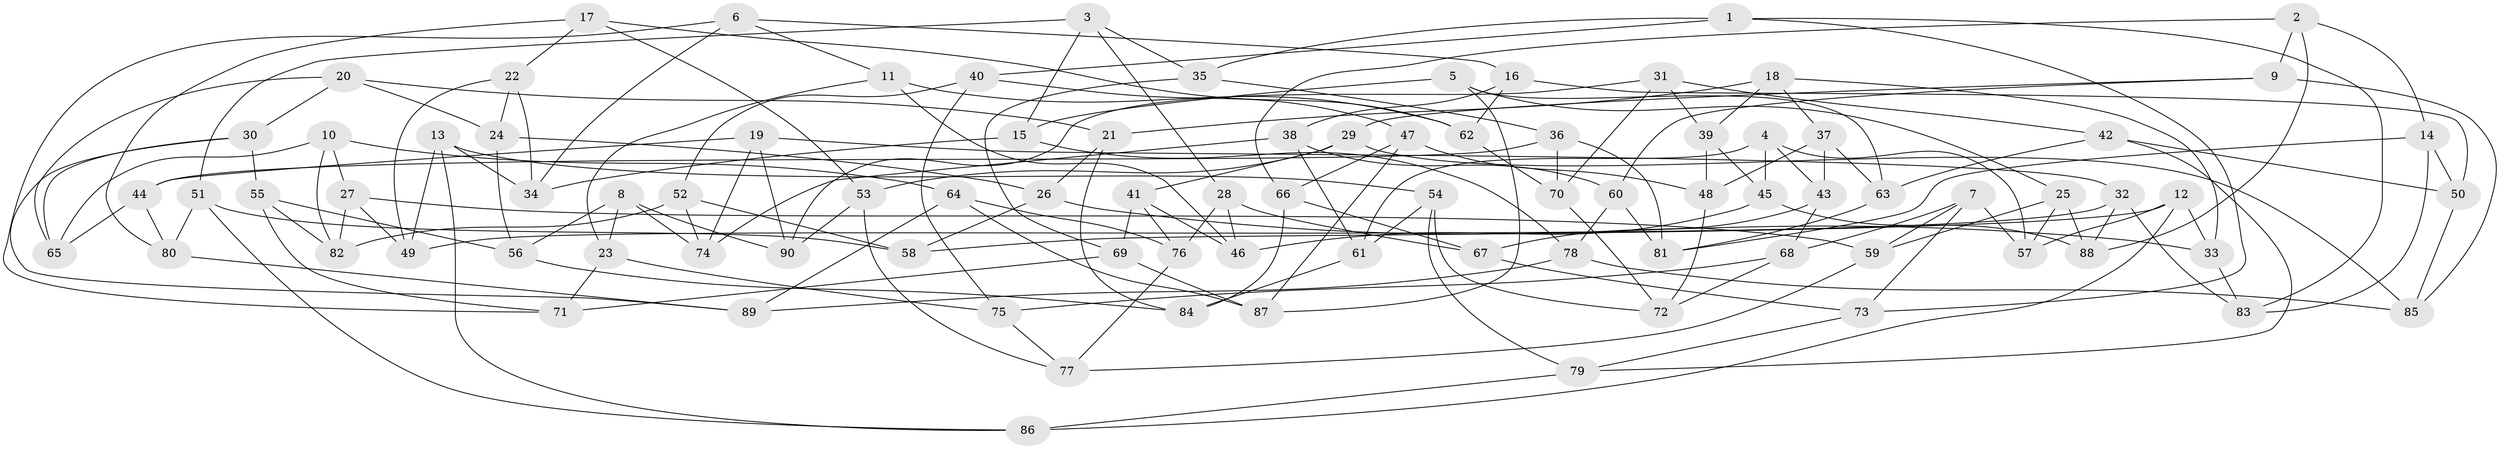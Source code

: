 // coarse degree distribution, {6: 0.5925925925925926, 4: 0.2962962962962963, 5: 0.07407407407407407, 3: 0.037037037037037035}
// Generated by graph-tools (version 1.1) at 2025/52/02/27/25 19:52:28]
// undirected, 90 vertices, 180 edges
graph export_dot {
graph [start="1"]
  node [color=gray90,style=filled];
  1;
  2;
  3;
  4;
  5;
  6;
  7;
  8;
  9;
  10;
  11;
  12;
  13;
  14;
  15;
  16;
  17;
  18;
  19;
  20;
  21;
  22;
  23;
  24;
  25;
  26;
  27;
  28;
  29;
  30;
  31;
  32;
  33;
  34;
  35;
  36;
  37;
  38;
  39;
  40;
  41;
  42;
  43;
  44;
  45;
  46;
  47;
  48;
  49;
  50;
  51;
  52;
  53;
  54;
  55;
  56;
  57;
  58;
  59;
  60;
  61;
  62;
  63;
  64;
  65;
  66;
  67;
  68;
  69;
  70;
  71;
  72;
  73;
  74;
  75;
  76;
  77;
  78;
  79;
  80;
  81;
  82;
  83;
  84;
  85;
  86;
  87;
  88;
  89;
  90;
  1 -- 73;
  1 -- 35;
  1 -- 40;
  1 -- 83;
  2 -- 88;
  2 -- 66;
  2 -- 9;
  2 -- 14;
  3 -- 28;
  3 -- 51;
  3 -- 35;
  3 -- 15;
  4 -- 43;
  4 -- 57;
  4 -- 61;
  4 -- 45;
  5 -- 63;
  5 -- 15;
  5 -- 87;
  5 -- 25;
  6 -- 16;
  6 -- 34;
  6 -- 71;
  6 -- 11;
  7 -- 68;
  7 -- 59;
  7 -- 57;
  7 -- 73;
  8 -- 90;
  8 -- 23;
  8 -- 74;
  8 -- 56;
  9 -- 60;
  9 -- 29;
  9 -- 85;
  10 -- 27;
  10 -- 82;
  10 -- 65;
  10 -- 64;
  11 -- 62;
  11 -- 46;
  11 -- 23;
  12 -- 58;
  12 -- 86;
  12 -- 33;
  12 -- 57;
  13 -- 54;
  13 -- 34;
  13 -- 49;
  13 -- 86;
  14 -- 50;
  14 -- 83;
  14 -- 81;
  15 -- 78;
  15 -- 34;
  16 -- 38;
  16 -- 50;
  16 -- 62;
  17 -- 80;
  17 -- 62;
  17 -- 22;
  17 -- 53;
  18 -- 39;
  18 -- 21;
  18 -- 33;
  18 -- 37;
  19 -- 32;
  19 -- 90;
  19 -- 74;
  19 -- 44;
  20 -- 65;
  20 -- 30;
  20 -- 24;
  20 -- 21;
  21 -- 26;
  21 -- 84;
  22 -- 34;
  22 -- 49;
  22 -- 24;
  23 -- 75;
  23 -- 71;
  24 -- 56;
  24 -- 26;
  25 -- 88;
  25 -- 59;
  25 -- 57;
  26 -- 58;
  26 -- 33;
  27 -- 82;
  27 -- 59;
  27 -- 49;
  28 -- 76;
  28 -- 67;
  28 -- 46;
  29 -- 85;
  29 -- 41;
  29 -- 53;
  30 -- 55;
  30 -- 89;
  30 -- 65;
  31 -- 42;
  31 -- 90;
  31 -- 39;
  31 -- 70;
  32 -- 88;
  32 -- 83;
  32 -- 49;
  33 -- 83;
  35 -- 69;
  35 -- 36;
  36 -- 70;
  36 -- 44;
  36 -- 81;
  37 -- 48;
  37 -- 63;
  37 -- 43;
  38 -- 61;
  38 -- 60;
  38 -- 74;
  39 -- 45;
  39 -- 48;
  40 -- 52;
  40 -- 75;
  40 -- 47;
  41 -- 46;
  41 -- 69;
  41 -- 76;
  42 -- 50;
  42 -- 79;
  42 -- 63;
  43 -- 67;
  43 -- 68;
  44 -- 80;
  44 -- 65;
  45 -- 88;
  45 -- 46;
  47 -- 66;
  47 -- 48;
  47 -- 87;
  48 -- 72;
  50 -- 85;
  51 -- 80;
  51 -- 86;
  51 -- 58;
  52 -- 58;
  52 -- 82;
  52 -- 74;
  53 -- 90;
  53 -- 77;
  54 -- 72;
  54 -- 79;
  54 -- 61;
  55 -- 82;
  55 -- 71;
  55 -- 56;
  56 -- 84;
  59 -- 77;
  60 -- 78;
  60 -- 81;
  61 -- 84;
  62 -- 70;
  63 -- 81;
  64 -- 76;
  64 -- 89;
  64 -- 87;
  66 -- 84;
  66 -- 67;
  67 -- 73;
  68 -- 72;
  68 -- 75;
  69 -- 71;
  69 -- 87;
  70 -- 72;
  73 -- 79;
  75 -- 77;
  76 -- 77;
  78 -- 89;
  78 -- 85;
  79 -- 86;
  80 -- 89;
}
